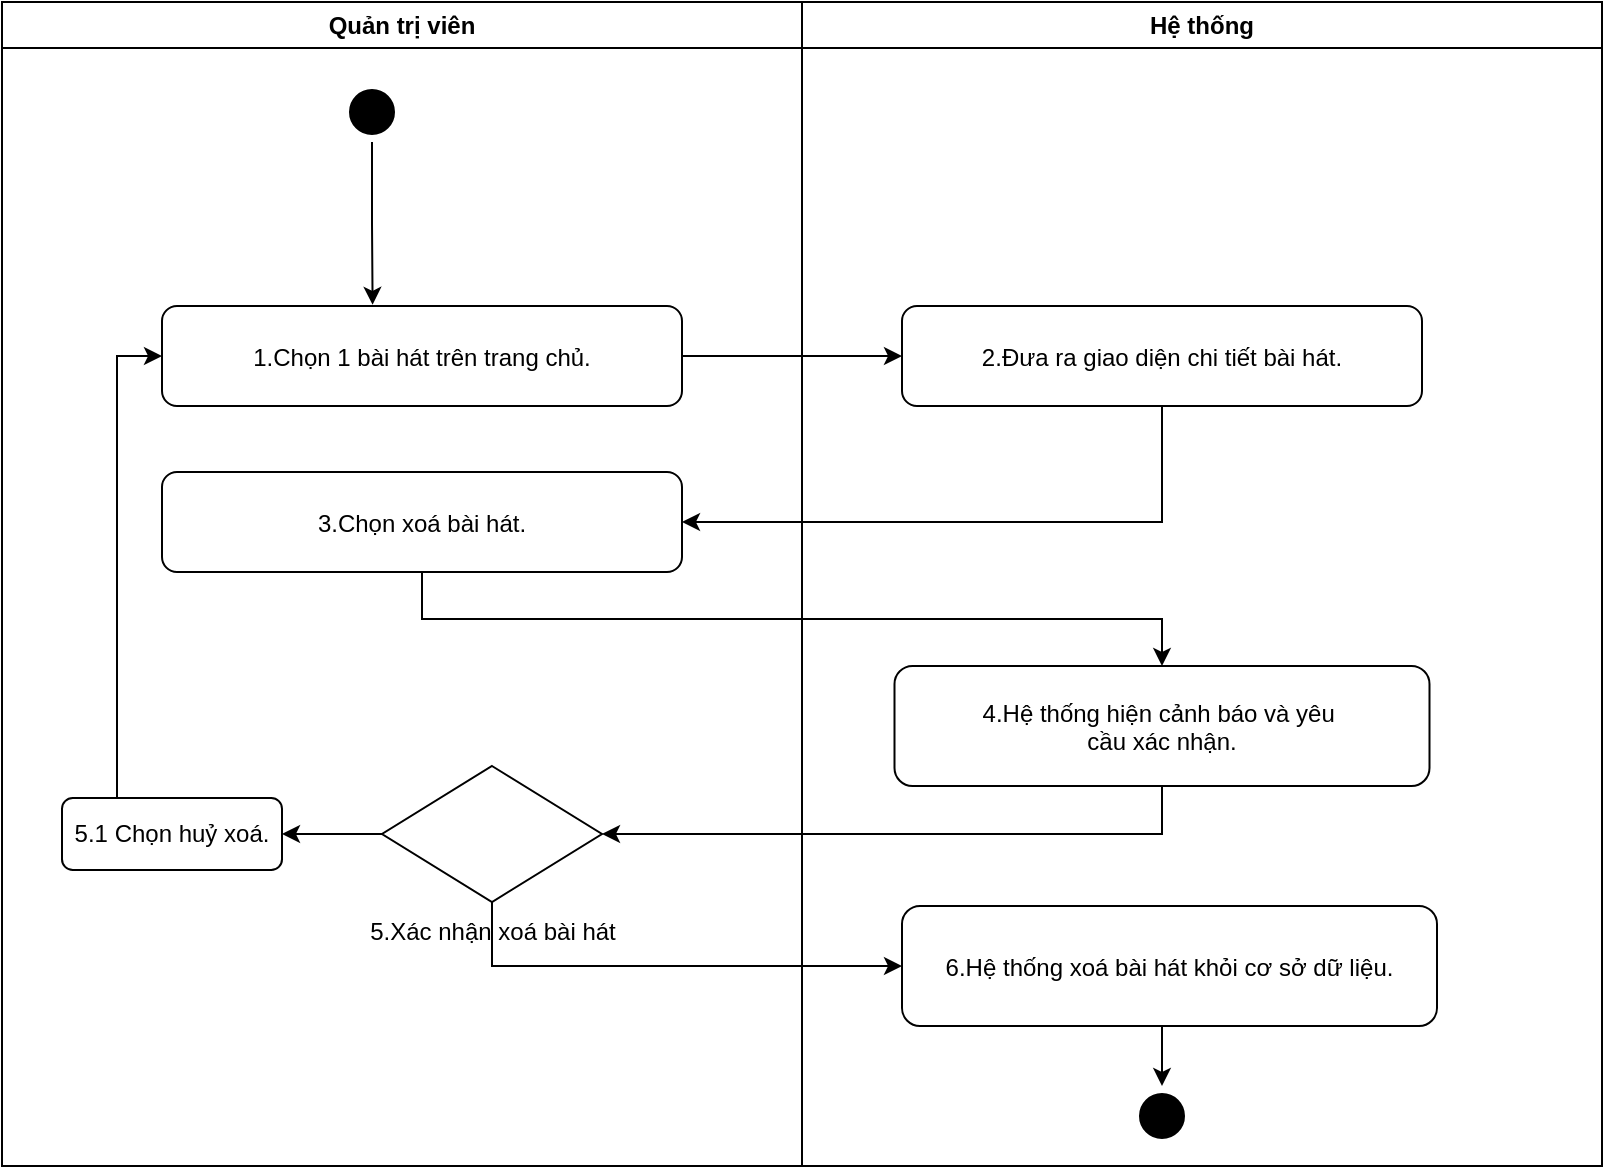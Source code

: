 <mxfile version="28.1.2">
  <diagram name="Page-1" id="e7e014a7-5840-1c2e-5031-d8a46d1fe8dd">
    <mxGraphModel dx="1226" dy="736" grid="1" gridSize="10" guides="1" tooltips="1" connect="1" arrows="1" fold="1" page="1" pageScale="1" pageWidth="1169" pageHeight="826" background="none" math="0" shadow="0">
      <root>
        <mxCell id="0" />
        <mxCell id="1" parent="0" />
        <mxCell id="2" value="Quản trị viên" style="swimlane;whiteSpace=wrap" parent="1" vertex="1">
          <mxGeometry x="40" y="128" width="400" height="582" as="geometry" />
        </mxCell>
        <mxCell id="5" value="" style="ellipse;shape=startState;fillColor=#000000;strokeColor=#000000;" parent="2" vertex="1">
          <mxGeometry x="170" y="40" width="30" height="30" as="geometry" />
        </mxCell>
        <mxCell id="7" value="3.Chọn xoá bài hát." style="rounded=1;" parent="2" vertex="1">
          <mxGeometry x="80" y="235" width="260" height="50" as="geometry" />
        </mxCell>
        <mxCell id="ofE1IKZhP1BckV__TYuj-32" value="1.Chọn 1 bài hát trên trang chủ." style="rounded=1;" parent="2" vertex="1">
          <mxGeometry x="80" y="152" width="260" height="50" as="geometry" />
        </mxCell>
        <mxCell id="ofE1IKZhP1BckV__TYuj-33" style="edgeStyle=orthogonalEdgeStyle;rounded=0;orthogonalLoop=1;jettySize=auto;html=1;exitX=0.5;exitY=1;exitDx=0;exitDy=0;entryX=0.405;entryY=-0.012;entryDx=0;entryDy=0;entryPerimeter=0;" parent="2" source="5" target="ofE1IKZhP1BckV__TYuj-32" edge="1">
          <mxGeometry relative="1" as="geometry" />
        </mxCell>
        <mxCell id="s9egA-n-uwzUiJ3B5Gmp-110" value="" style="rhombus;whiteSpace=wrap;html=1;" vertex="1" parent="2">
          <mxGeometry x="190" y="382" width="110" height="68" as="geometry" />
        </mxCell>
        <mxCell id="s9egA-n-uwzUiJ3B5Gmp-111" value="5.Xác nhận xoá bài hát" style="text;html=1;align=center;verticalAlign=middle;whiteSpace=wrap;rounded=0;" vertex="1" parent="2">
          <mxGeometry x="177.5" y="450" width="135" height="30" as="geometry" />
        </mxCell>
        <mxCell id="s9egA-n-uwzUiJ3B5Gmp-114" style="edgeStyle=orthogonalEdgeStyle;rounded=0;orthogonalLoop=1;jettySize=auto;html=1;exitX=0.25;exitY=0;exitDx=0;exitDy=0;entryX=0;entryY=0.5;entryDx=0;entryDy=0;" edge="1" parent="2" source="s9egA-n-uwzUiJ3B5Gmp-113" target="ofE1IKZhP1BckV__TYuj-32">
          <mxGeometry relative="1" as="geometry" />
        </mxCell>
        <mxCell id="s9egA-n-uwzUiJ3B5Gmp-113" value="5.1 Chọn huỷ xoá." style="rounded=1;whiteSpace=wrap;html=1;" vertex="1" parent="2">
          <mxGeometry x="30" y="398" width="110" height="36" as="geometry" />
        </mxCell>
        <mxCell id="s9egA-n-uwzUiJ3B5Gmp-112" style="edgeStyle=orthogonalEdgeStyle;rounded=0;orthogonalLoop=1;jettySize=auto;html=1;exitX=0;exitY=0.5;exitDx=0;exitDy=0;" edge="1" parent="2" source="s9egA-n-uwzUiJ3B5Gmp-110" target="s9egA-n-uwzUiJ3B5Gmp-113">
          <mxGeometry relative="1" as="geometry">
            <mxPoint x="160" y="416" as="targetPoint" />
          </mxGeometry>
        </mxCell>
        <mxCell id="3" value="Hệ thống" style="swimlane;whiteSpace=wrap" parent="1" vertex="1">
          <mxGeometry x="440" y="128" width="400" height="582" as="geometry" />
        </mxCell>
        <mxCell id="uvt4-mb7bjSLwskbyc6D-61" value="4.Hệ thống hiện cảnh báo và yêu &#xa;cầu xác nhận." style="rounded=1;" parent="3" vertex="1">
          <mxGeometry x="46.25" y="332" width="267.5" height="60" as="geometry" />
        </mxCell>
        <mxCell id="ofE1IKZhP1BckV__TYuj-31" value="2.Đưa ra giao diện chi tiết bài hát." style="rounded=1;" parent="3" vertex="1">
          <mxGeometry x="50" y="152" width="260" height="50" as="geometry" />
        </mxCell>
        <mxCell id="uvt4-mb7bjSLwskbyc6D-66" value="" style="ellipse;shape=startState;fillColor=#000000;strokeColor=#000000;" parent="3" vertex="1">
          <mxGeometry x="165" y="542" width="30" height="30" as="geometry" />
        </mxCell>
        <mxCell id="s9egA-n-uwzUiJ3B5Gmp-118" style="edgeStyle=orthogonalEdgeStyle;rounded=0;orthogonalLoop=1;jettySize=auto;html=1;exitX=0.5;exitY=1;exitDx=0;exitDy=0;entryX=0.5;entryY=0;entryDx=0;entryDy=0;" edge="1" parent="3" source="s9egA-n-uwzUiJ3B5Gmp-117" target="uvt4-mb7bjSLwskbyc6D-66">
          <mxGeometry relative="1" as="geometry" />
        </mxCell>
        <mxCell id="s9egA-n-uwzUiJ3B5Gmp-117" value="6.Hệ thống xoá bài hát khỏi cơ sở dữ liệu." style="rounded=1;" vertex="1" parent="3">
          <mxGeometry x="50" y="452" width="267.5" height="60" as="geometry" />
        </mxCell>
        <mxCell id="ofE1IKZhP1BckV__TYuj-34" style="edgeStyle=orthogonalEdgeStyle;rounded=0;orthogonalLoop=1;jettySize=auto;html=1;exitX=1;exitY=0.5;exitDx=0;exitDy=0;entryX=0;entryY=0.5;entryDx=0;entryDy=0;" parent="1" source="ofE1IKZhP1BckV__TYuj-32" target="ofE1IKZhP1BckV__TYuj-31" edge="1">
          <mxGeometry relative="1" as="geometry" />
        </mxCell>
        <mxCell id="ofE1IKZhP1BckV__TYuj-35" style="edgeStyle=orthogonalEdgeStyle;rounded=0;orthogonalLoop=1;jettySize=auto;html=1;exitX=0.5;exitY=1;exitDx=0;exitDy=0;entryX=1;entryY=0.5;entryDx=0;entryDy=0;" parent="1" source="ofE1IKZhP1BckV__TYuj-31" target="7" edge="1">
          <mxGeometry relative="1" as="geometry" />
        </mxCell>
        <mxCell id="s9egA-n-uwzUiJ3B5Gmp-85" style="edgeStyle=orthogonalEdgeStyle;rounded=0;orthogonalLoop=1;jettySize=auto;html=1;exitX=0.5;exitY=1;exitDx=0;exitDy=0;entryX=0.5;entryY=0;entryDx=0;entryDy=0;" edge="1" parent="1" source="7" target="uvt4-mb7bjSLwskbyc6D-61">
          <mxGeometry relative="1" as="geometry">
            <mxPoint x="618.125" y="460" as="targetPoint" />
          </mxGeometry>
        </mxCell>
        <mxCell id="s9egA-n-uwzUiJ3B5Gmp-109" style="edgeStyle=orthogonalEdgeStyle;rounded=0;orthogonalLoop=1;jettySize=auto;html=1;exitX=0.5;exitY=1;exitDx=0;exitDy=0;entryX=1;entryY=0.5;entryDx=0;entryDy=0;" edge="1" parent="1" source="uvt4-mb7bjSLwskbyc6D-61" target="s9egA-n-uwzUiJ3B5Gmp-110">
          <mxGeometry relative="1" as="geometry">
            <mxPoint x="360" y="540" as="targetPoint" />
          </mxGeometry>
        </mxCell>
        <mxCell id="s9egA-n-uwzUiJ3B5Gmp-119" style="edgeStyle=orthogonalEdgeStyle;rounded=0;orthogonalLoop=1;jettySize=auto;html=1;exitX=0.5;exitY=0;exitDx=0;exitDy=0;entryX=0;entryY=0.5;entryDx=0;entryDy=0;" edge="1" parent="1" source="s9egA-n-uwzUiJ3B5Gmp-111" target="s9egA-n-uwzUiJ3B5Gmp-117">
          <mxGeometry relative="1" as="geometry">
            <Array as="points">
              <mxPoint x="285" y="610" />
            </Array>
          </mxGeometry>
        </mxCell>
      </root>
    </mxGraphModel>
  </diagram>
</mxfile>
